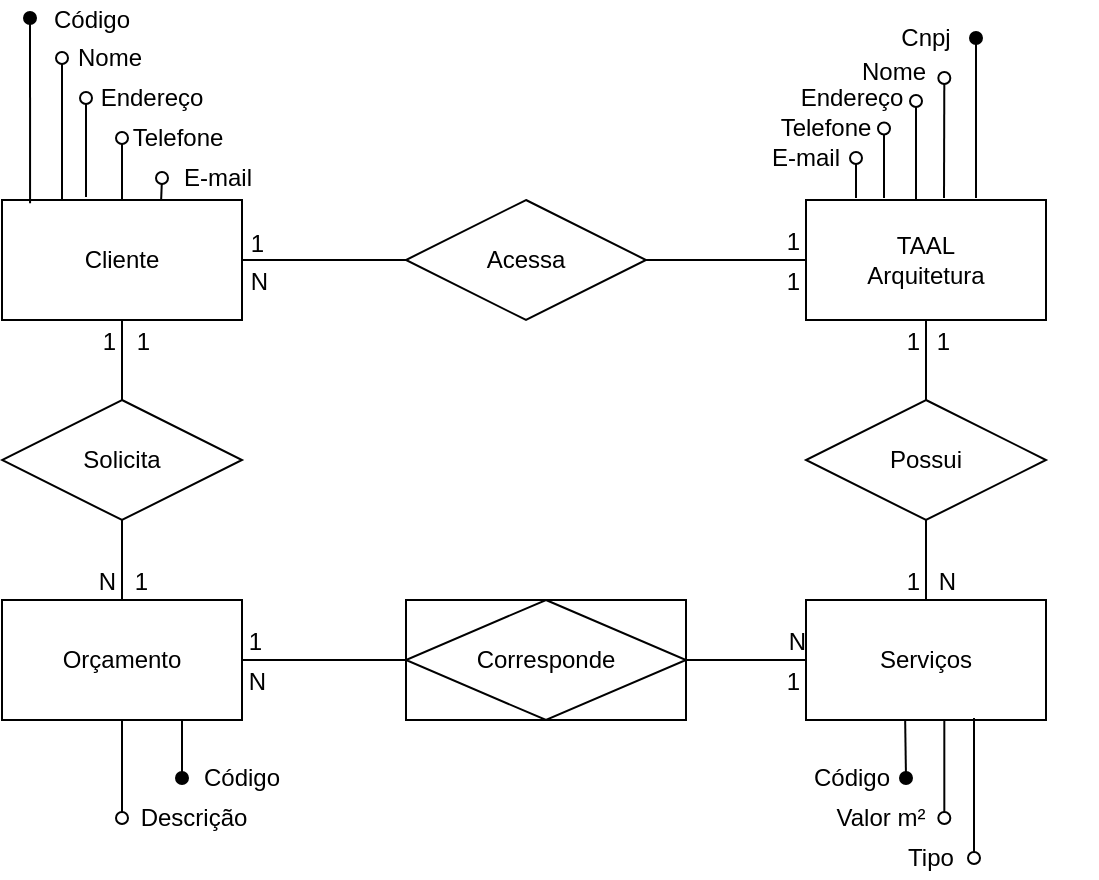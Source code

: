 <mxfile version="12.8.4" type="device"><diagram id="ATeVZPnxPMjwMt1RD1eG" name="Page-1"><mxGraphModel dx="723" dy="399" grid="1" gridSize="10" guides="1" tooltips="1" connect="1" arrows="1" fold="1" page="1" pageScale="1" pageWidth="827" pageHeight="1169" math="0" shadow="0"><root><mxCell id="0"/><mxCell id="1" parent="0"/><mxCell id="ycXJwRiPvWEojS0vX_SA-5" value="Corresponde" style="shape=associativeEntity;whiteSpace=wrap;html=1;align=center;" vertex="1" parent="1"><mxGeometry x="235" y="318" width="140" height="60" as="geometry"/></mxCell><mxCell id="ycXJwRiPvWEojS0vX_SA-6" value="Serviços" style="whiteSpace=wrap;html=1;align=center;" vertex="1" parent="1"><mxGeometry x="435" y="318" width="120" height="60" as="geometry"/></mxCell><mxCell id="ycXJwRiPvWEojS0vX_SA-7" value="TAAL &lt;br&gt;Arquitetura" style="whiteSpace=wrap;html=1;align=center;" vertex="1" parent="1"><mxGeometry x="435" y="118" width="120" height="60" as="geometry"/></mxCell><mxCell id="ycXJwRiPvWEojS0vX_SA-8" value="Orçamento" style="whiteSpace=wrap;html=1;align=center;" vertex="1" parent="1"><mxGeometry x="33" y="318" width="120" height="60" as="geometry"/></mxCell><mxCell id="ycXJwRiPvWEojS0vX_SA-9" value="Cliente" style="whiteSpace=wrap;html=1;align=center;" vertex="1" parent="1"><mxGeometry x="33" y="118" width="120" height="60" as="geometry"/></mxCell><mxCell id="ycXJwRiPvWEojS0vX_SA-21" value="" style="endArrow=none;html=1;rounded=0;exitX=1;exitY=0.5;exitDx=0;exitDy=0;" edge="1" parent="1"><mxGeometry relative="1" as="geometry"><mxPoint x="355" y="148" as="sourcePoint"/><mxPoint x="435" y="148" as="targetPoint"/></mxGeometry></mxCell><mxCell id="ycXJwRiPvWEojS0vX_SA-22" value="1" style="resizable=0;html=1;align=right;verticalAlign=bottom;" connectable="0" vertex="1" parent="ycXJwRiPvWEojS0vX_SA-21"><mxGeometry x="1" relative="1" as="geometry"><mxPoint x="-3" y="19" as="offset"/></mxGeometry></mxCell><mxCell id="ycXJwRiPvWEojS0vX_SA-24" value="" style="endArrow=none;html=1;rounded=0;entryX=1;entryY=0.5;entryDx=0;entryDy=0;exitX=0;exitY=0.5;exitDx=0;exitDy=0;" edge="1" parent="1" target="ycXJwRiPvWEojS0vX_SA-9"><mxGeometry relative="1" as="geometry"><mxPoint x="235" y="148" as="sourcePoint"/><mxPoint x="375" y="278" as="targetPoint"/></mxGeometry></mxCell><mxCell id="ycXJwRiPvWEojS0vX_SA-25" value="1" style="resizable=0;html=1;align=right;verticalAlign=bottom;" connectable="0" vertex="1" parent="ycXJwRiPvWEojS0vX_SA-24"><mxGeometry x="1" relative="1" as="geometry"><mxPoint x="11.67" as="offset"/></mxGeometry></mxCell><mxCell id="ycXJwRiPvWEojS0vX_SA-26" value="N" style="resizable=0;html=1;align=right;verticalAlign=bottom;" connectable="0" vertex="1" parent="1"><mxGeometry x="169" y="148.0" as="geometry"><mxPoint x="-3" y="19" as="offset"/></mxGeometry></mxCell><mxCell id="ycXJwRiPvWEojS0vX_SA-27" value="1" style="resizable=0;html=1;align=right;verticalAlign=bottom;" connectable="0" vertex="1" parent="1"><mxGeometry x="435" y="128.0" as="geometry"><mxPoint x="-3" y="19" as="offset"/></mxGeometry></mxCell><mxCell id="ycXJwRiPvWEojS0vX_SA-28" value="" style="endArrow=none;html=1;rounded=0;entryX=0.5;entryY=0;entryDx=0;entryDy=0;exitX=0.5;exitY=1;exitDx=0;exitDy=0;" edge="1" parent="1" source="ycXJwRiPvWEojS0vX_SA-9"><mxGeometry relative="1" as="geometry"><mxPoint x="215" y="278" as="sourcePoint"/><mxPoint x="93" y="218" as="targetPoint"/></mxGeometry></mxCell><mxCell id="ycXJwRiPvWEojS0vX_SA-29" value="" style="endArrow=none;html=1;rounded=0;entryX=0.5;entryY=0;entryDx=0;entryDy=0;exitX=0.5;exitY=1;exitDx=0;exitDy=0;" edge="1" parent="1" target="ycXJwRiPvWEojS0vX_SA-8"><mxGeometry relative="1" as="geometry"><mxPoint x="93" y="278" as="sourcePoint"/><mxPoint x="103" y="228" as="targetPoint"/></mxGeometry></mxCell><mxCell id="ycXJwRiPvWEojS0vX_SA-30" value="" style="endArrow=none;html=1;rounded=0;entryX=0.5;entryY=0;entryDx=0;entryDy=0;exitX=0.5;exitY=1;exitDx=0;exitDy=0;" edge="1" parent="1" source="ycXJwRiPvWEojS0vX_SA-7"><mxGeometry relative="1" as="geometry"><mxPoint x="103" y="188" as="sourcePoint"/><mxPoint x="495" y="218" as="targetPoint"/></mxGeometry></mxCell><mxCell id="ycXJwRiPvWEojS0vX_SA-31" value="" style="endArrow=none;html=1;rounded=0;entryX=0.5;entryY=1;entryDx=0;entryDy=0;exitX=0.5;exitY=0;exitDx=0;exitDy=0;" edge="1" parent="1" source="ycXJwRiPvWEojS0vX_SA-6"><mxGeometry relative="1" as="geometry"><mxPoint x="505" y="188" as="sourcePoint"/><mxPoint x="495" y="278" as="targetPoint"/></mxGeometry></mxCell><mxCell id="ycXJwRiPvWEojS0vX_SA-32" value="" style="endArrow=none;html=1;rounded=0;exitX=1;exitY=0.5;exitDx=0;exitDy=0;entryX=0;entryY=0.5;entryDx=0;entryDy=0;" edge="1" parent="1" source="ycXJwRiPvWEojS0vX_SA-5" target="ycXJwRiPvWEojS0vX_SA-6"><mxGeometry relative="1" as="geometry"><mxPoint x="365" y="158" as="sourcePoint"/><mxPoint x="445" y="158" as="targetPoint"/></mxGeometry></mxCell><mxCell id="ycXJwRiPvWEojS0vX_SA-33" value="1" style="resizable=0;html=1;align=right;verticalAlign=bottom;" connectable="0" vertex="1" parent="ycXJwRiPvWEojS0vX_SA-32"><mxGeometry x="1" relative="1" as="geometry"><mxPoint x="-3" y="19" as="offset"/></mxGeometry></mxCell><mxCell id="ycXJwRiPvWEojS0vX_SA-34" value="" style="endArrow=none;html=1;rounded=0;exitX=1;exitY=0.5;exitDx=0;exitDy=0;entryX=0;entryY=0.5;entryDx=0;entryDy=0;" edge="1" parent="1" source="ycXJwRiPvWEojS0vX_SA-8" target="ycXJwRiPvWEojS0vX_SA-5"><mxGeometry relative="1" as="geometry"><mxPoint x="385" y="358" as="sourcePoint"/><mxPoint x="445" y="358" as="targetPoint"/></mxGeometry></mxCell><mxCell id="ycXJwRiPvWEojS0vX_SA-35" value="N" style="resizable=0;html=1;align=right;verticalAlign=bottom;" connectable="0" vertex="1" parent="ycXJwRiPvWEojS0vX_SA-34"><mxGeometry x="1" relative="1" as="geometry"><mxPoint x="-69.67" y="19" as="offset"/></mxGeometry></mxCell><mxCell id="ycXJwRiPvWEojS0vX_SA-36" value="1" style="resizable=0;html=1;align=right;verticalAlign=bottom;" connectable="0" vertex="1" parent="1"><mxGeometry x="166" y="328" as="geometry"><mxPoint x="-3" y="19" as="offset"/></mxGeometry></mxCell><mxCell id="ycXJwRiPvWEojS0vX_SA-37" value="N" style="resizable=0;html=1;align=right;verticalAlign=bottom;" connectable="0" vertex="1" parent="1"><mxGeometry x="504.997" y="328" as="geometry"><mxPoint x="-69.67" y="19" as="offset"/></mxGeometry></mxCell><mxCell id="ycXJwRiPvWEojS0vX_SA-38" value="1" style="resizable=0;html=1;align=right;verticalAlign=bottom;" connectable="0" vertex="1" parent="1"><mxGeometry x="495" y="298" as="geometry"><mxPoint x="-3" y="19" as="offset"/></mxGeometry></mxCell><mxCell id="ycXJwRiPvWEojS0vX_SA-39" value="1" style="resizable=0;html=1;align=right;verticalAlign=bottom;" connectable="0" vertex="1" parent="1"><mxGeometry x="495" y="178" as="geometry"><mxPoint x="-3" y="19" as="offset"/></mxGeometry></mxCell><mxCell id="ycXJwRiPvWEojS0vX_SA-40" value="1" style="resizable=0;html=1;align=right;verticalAlign=bottom;" connectable="0" vertex="1" parent="1"><mxGeometry x="510" y="178" as="geometry"><mxPoint x="-3" y="19" as="offset"/></mxGeometry></mxCell><mxCell id="ycXJwRiPvWEojS0vX_SA-42" value="N" style="resizable=0;html=1;align=right;verticalAlign=bottom;" connectable="0" vertex="1" parent="1"><mxGeometry x="579.997" y="298" as="geometry"><mxPoint x="-69.67" y="19" as="offset"/></mxGeometry></mxCell><mxCell id="ycXJwRiPvWEojS0vX_SA-43" value="1" style="resizable=0;html=1;align=right;verticalAlign=bottom;" connectable="0" vertex="1" parent="1"><mxGeometry x="93" y="178" as="geometry"><mxPoint x="-3" y="19" as="offset"/></mxGeometry></mxCell><mxCell id="ycXJwRiPvWEojS0vX_SA-44" value="1" style="resizable=0;html=1;align=right;verticalAlign=bottom;" connectable="0" vertex="1" parent="1"><mxGeometry x="110" y="178" as="geometry"><mxPoint x="-3" y="19" as="offset"/></mxGeometry></mxCell><mxCell id="ycXJwRiPvWEojS0vX_SA-45" value="1" style="resizable=0;html=1;align=right;verticalAlign=bottom;" connectable="0" vertex="1" parent="1"><mxGeometry x="109" y="298" as="geometry"><mxPoint x="-3" y="19" as="offset"/></mxGeometry></mxCell><mxCell id="ycXJwRiPvWEojS0vX_SA-46" value="N" style="resizable=0;html=1;align=right;verticalAlign=bottom;" connectable="0" vertex="1" parent="1"><mxGeometry x="93" y="298" as="geometry"><mxPoint x="-3" y="19" as="offset"/></mxGeometry></mxCell><mxCell id="ycXJwRiPvWEojS0vX_SA-48" value="Acessa" style="shape=rhombus;perimeter=rhombusPerimeter;whiteSpace=wrap;html=1;align=center;" vertex="1" parent="1"><mxGeometry x="235" y="118" width="120" height="60" as="geometry"/></mxCell><mxCell id="ycXJwRiPvWEojS0vX_SA-49" value="Possui" style="shape=rhombus;perimeter=rhombusPerimeter;whiteSpace=wrap;html=1;align=center;" vertex="1" parent="1"><mxGeometry x="435" y="218" width="120" height="60" as="geometry"/></mxCell><mxCell id="ycXJwRiPvWEojS0vX_SA-50" value="" style="endArrow=oval;html=1;endFill=1;exitX=0.75;exitY=1;exitDx=0;exitDy=0;" edge="1" parent="1" source="ycXJwRiPvWEojS0vX_SA-8"><mxGeometry width="50" height="50" relative="1" as="geometry"><mxPoint x="265" y="308" as="sourcePoint"/><mxPoint x="123" y="407" as="targetPoint"/></mxGeometry></mxCell><mxCell id="ycXJwRiPvWEojS0vX_SA-51" value="" style="endArrow=oval;html=1;endFill=0;" edge="1" parent="1" source="ycXJwRiPvWEojS0vX_SA-8"><mxGeometry width="50" height="50" relative="1" as="geometry"><mxPoint x="128" y="382" as="sourcePoint"/><mxPoint x="93" y="427" as="targetPoint"/></mxGeometry></mxCell><mxCell id="ycXJwRiPvWEojS0vX_SA-52" value="Código" style="text;html=1;strokeColor=none;fillColor=none;align=center;verticalAlign=middle;whiteSpace=wrap;rounded=0;" vertex="1" parent="1"><mxGeometry x="438" y="397" width="40" height="20" as="geometry"/></mxCell><mxCell id="ycXJwRiPvWEojS0vX_SA-53" value="Descrição" style="text;html=1;strokeColor=none;fillColor=none;align=center;verticalAlign=middle;whiteSpace=wrap;rounded=0;" vertex="1" parent="1"><mxGeometry x="109" y="417" width="40" height="20" as="geometry"/></mxCell><mxCell id="ycXJwRiPvWEojS0vX_SA-54" value="" style="endArrow=oval;html=1;endFill=1;exitX=0.117;exitY=0.028;exitDx=0;exitDy=0;exitPerimeter=0;" edge="1" parent="1" source="ycXJwRiPvWEojS0vX_SA-9"><mxGeometry width="50" height="50" relative="1" as="geometry"><mxPoint x="73" y="388" as="sourcePoint"/><mxPoint x="47" y="27" as="targetPoint"/></mxGeometry></mxCell><mxCell id="ycXJwRiPvWEojS0vX_SA-56" value="" style="endArrow=oval;html=1;endFill=0;exitX=0.663;exitY=0.003;exitDx=0;exitDy=0;exitPerimeter=0;" edge="1" parent="1" source="ycXJwRiPvWEojS0vX_SA-9"><mxGeometry width="50" height="50" relative="1" as="geometry"><mxPoint x="103" y="118" as="sourcePoint"/><mxPoint x="113" y="107" as="targetPoint"/></mxGeometry></mxCell><mxCell id="ycXJwRiPvWEojS0vX_SA-57" value="" style="endArrow=oval;html=1;endFill=0;exitX=0.35;exitY=-0.025;exitDx=0;exitDy=0;exitPerimeter=0;" edge="1" parent="1" source="ycXJwRiPvWEojS0vX_SA-9"><mxGeometry width="50" height="50" relative="1" as="geometry"><mxPoint x="113" y="128" as="sourcePoint"/><mxPoint x="75" y="67" as="targetPoint"/></mxGeometry></mxCell><mxCell id="ycXJwRiPvWEojS0vX_SA-59" value="Código" style="text;html=1;strokeColor=none;fillColor=none;align=center;verticalAlign=middle;whiteSpace=wrap;rounded=0;" vertex="1" parent="1"><mxGeometry x="55" y="18" width="46" height="19" as="geometry"/></mxCell><mxCell id="ycXJwRiPvWEojS0vX_SA-62" value="Endereço" style="text;html=1;strokeColor=none;fillColor=none;align=center;verticalAlign=middle;whiteSpace=wrap;rounded=0;" vertex="1" parent="1"><mxGeometry x="88" y="57" width="40" height="20" as="geometry"/></mxCell><mxCell id="ycXJwRiPvWEojS0vX_SA-64" value="Telefone" style="text;html=1;strokeColor=none;fillColor=none;align=center;verticalAlign=middle;whiteSpace=wrap;rounded=0;" vertex="1" parent="1"><mxGeometry x="101" y="77" width="40" height="20" as="geometry"/></mxCell><mxCell id="ycXJwRiPvWEojS0vX_SA-65" value="" style="endArrow=oval;html=1;endFill=0;exitX=0.5;exitY=0;exitDx=0;exitDy=0;" edge="1" parent="1" source="ycXJwRiPvWEojS0vX_SA-9"><mxGeometry width="50" height="50" relative="1" as="geometry"><mxPoint x="122.56" y="128.18" as="sourcePoint"/><mxPoint x="93" y="87" as="targetPoint"/></mxGeometry></mxCell><mxCell id="ycXJwRiPvWEojS0vX_SA-66" value="" style="endArrow=oval;html=1;endFill=0;exitX=0.25;exitY=0;exitDx=0;exitDy=0;" edge="1" parent="1" source="ycXJwRiPvWEojS0vX_SA-9"><mxGeometry width="50" height="50" relative="1" as="geometry"><mxPoint x="85" y="126.5" as="sourcePoint"/><mxPoint x="63" y="47" as="targetPoint"/></mxGeometry></mxCell><mxCell id="ycXJwRiPvWEojS0vX_SA-67" value="Nome" style="text;html=1;strokeColor=none;fillColor=none;align=center;verticalAlign=middle;whiteSpace=wrap;rounded=0;" vertex="1" parent="1"><mxGeometry x="67" y="37" width="40" height="20" as="geometry"/></mxCell><mxCell id="ycXJwRiPvWEojS0vX_SA-69" value="E-mail" style="text;html=1;strokeColor=none;fillColor=none;align=center;verticalAlign=middle;whiteSpace=wrap;rounded=0;" vertex="1" parent="1"><mxGeometry x="121" y="97" width="40" height="20" as="geometry"/></mxCell><mxCell id="ycXJwRiPvWEojS0vX_SA-70" value="" style="endArrow=oval;html=1;endFill=0;" edge="1" parent="1"><mxGeometry width="50" height="50" relative="1" as="geometry"><mxPoint x="519" y="377" as="sourcePoint"/><mxPoint x="519" y="447" as="targetPoint"/></mxGeometry></mxCell><mxCell id="ycXJwRiPvWEojS0vX_SA-71" value="" style="endArrow=oval;html=1;endFill=0;" edge="1" parent="1"><mxGeometry width="50" height="50" relative="1" as="geometry"><mxPoint x="460" y="117" as="sourcePoint"/><mxPoint x="460" y="97" as="targetPoint"/></mxGeometry></mxCell><mxCell id="ycXJwRiPvWEojS0vX_SA-72" value="E-mail" style="text;html=1;strokeColor=none;fillColor=none;align=center;verticalAlign=middle;whiteSpace=wrap;rounded=0;" vertex="1" parent="1"><mxGeometry x="415" y="87" width="40" height="20" as="geometry"/></mxCell><mxCell id="ycXJwRiPvWEojS0vX_SA-73" value="" style="endArrow=oval;html=1;endFill=0;exitX=0.35;exitY=-0.025;exitDx=0;exitDy=0;exitPerimeter=0;" edge="1" parent="1"><mxGeometry width="50" height="50" relative="1" as="geometry"><mxPoint x="490" y="118.0" as="sourcePoint"/><mxPoint x="490" y="68.5" as="targetPoint"/></mxGeometry></mxCell><mxCell id="ycXJwRiPvWEojS0vX_SA-74" value="" style="endArrow=oval;html=1;endFill=1;exitX=0.25;exitY=0;exitDx=0;exitDy=0;" edge="1" parent="1"><mxGeometry width="50" height="50" relative="1" as="geometry"><mxPoint x="520.0" y="117" as="sourcePoint"/><mxPoint x="520" y="37" as="targetPoint"/></mxGeometry></mxCell><mxCell id="ycXJwRiPvWEojS0vX_SA-76" value="" style="endArrow=oval;html=1;endFill=0;" edge="1" parent="1"><mxGeometry width="50" height="50" relative="1" as="geometry"><mxPoint x="474" y="117" as="sourcePoint"/><mxPoint x="474" y="82.25" as="targetPoint"/></mxGeometry></mxCell><mxCell id="ycXJwRiPvWEojS0vX_SA-79" value="Cnpj" style="text;html=1;strokeColor=none;fillColor=none;align=center;verticalAlign=middle;whiteSpace=wrap;rounded=0;" vertex="1" parent="1"><mxGeometry x="475" y="27" width="40" height="20" as="geometry"/></mxCell><mxCell id="ycXJwRiPvWEojS0vX_SA-81" value="Endereço" style="text;html=1;strokeColor=none;fillColor=none;align=center;verticalAlign=middle;whiteSpace=wrap;rounded=0;" vertex="1" parent="1"><mxGeometry x="438" y="57" width="40" height="20" as="geometry"/></mxCell><mxCell id="ycXJwRiPvWEojS0vX_SA-84" value="Telefone" style="text;html=1;strokeColor=none;fillColor=none;align=center;verticalAlign=middle;whiteSpace=wrap;rounded=0;" vertex="1" parent="1"><mxGeometry x="425" y="72" width="40" height="20" as="geometry"/></mxCell><mxCell id="ycXJwRiPvWEojS0vX_SA-86" value="" style="endArrow=oval;html=1;endFill=0;" edge="1" parent="1"><mxGeometry width="50" height="50" relative="1" as="geometry"><mxPoint x="504" y="117" as="sourcePoint"/><mxPoint x="504.16" y="57" as="targetPoint"/></mxGeometry></mxCell><mxCell id="ycXJwRiPvWEojS0vX_SA-87" value="Nome" style="text;html=1;strokeColor=none;fillColor=none;align=center;verticalAlign=middle;whiteSpace=wrap;rounded=0;" vertex="1" parent="1"><mxGeometry x="459" y="44" width="40" height="20" as="geometry"/></mxCell><mxCell id="ycXJwRiPvWEojS0vX_SA-89" value="Código" style="text;html=1;strokeColor=none;fillColor=none;align=center;verticalAlign=middle;whiteSpace=wrap;rounded=0;" vertex="1" parent="1"><mxGeometry x="133" y="397" width="40" height="20" as="geometry"/></mxCell><mxCell id="ycXJwRiPvWEojS0vX_SA-91" value="" style="endArrow=oval;html=1;endFill=0;" edge="1" parent="1"><mxGeometry width="50" height="50" relative="1" as="geometry"><mxPoint x="504.16" y="378" as="sourcePoint"/><mxPoint x="504.16" y="427" as="targetPoint"/></mxGeometry></mxCell><mxCell id="ycXJwRiPvWEojS0vX_SA-92" value="Tipo " style="text;html=1;strokeColor=none;fillColor=none;align=center;verticalAlign=middle;whiteSpace=wrap;rounded=0;" vertex="1" parent="1"><mxGeometry x="465" y="437" width="65" height="20" as="geometry"/></mxCell><mxCell id="ycXJwRiPvWEojS0vX_SA-93" value="" style="endArrow=oval;html=1;endFill=1;" edge="1" parent="1"><mxGeometry width="50" height="50" relative="1" as="geometry"><mxPoint x="484.58" y="378" as="sourcePoint"/><mxPoint x="485" y="407" as="targetPoint"/></mxGeometry></mxCell><mxCell id="ycXJwRiPvWEojS0vX_SA-94" value="Valor m²" style="text;html=1;strokeColor=none;fillColor=none;align=center;verticalAlign=middle;whiteSpace=wrap;rounded=0;" vertex="1" parent="1"><mxGeometry x="440" y="417" width="65" height="20" as="geometry"/></mxCell><mxCell id="ycXJwRiPvWEojS0vX_SA-97" value="Solicita" style="shape=rhombus;perimeter=rhombusPerimeter;whiteSpace=wrap;html=1;align=center;" vertex="1" parent="1"><mxGeometry x="33" y="218" width="120" height="60" as="geometry"/></mxCell></root></mxGraphModel></diagram></mxfile>